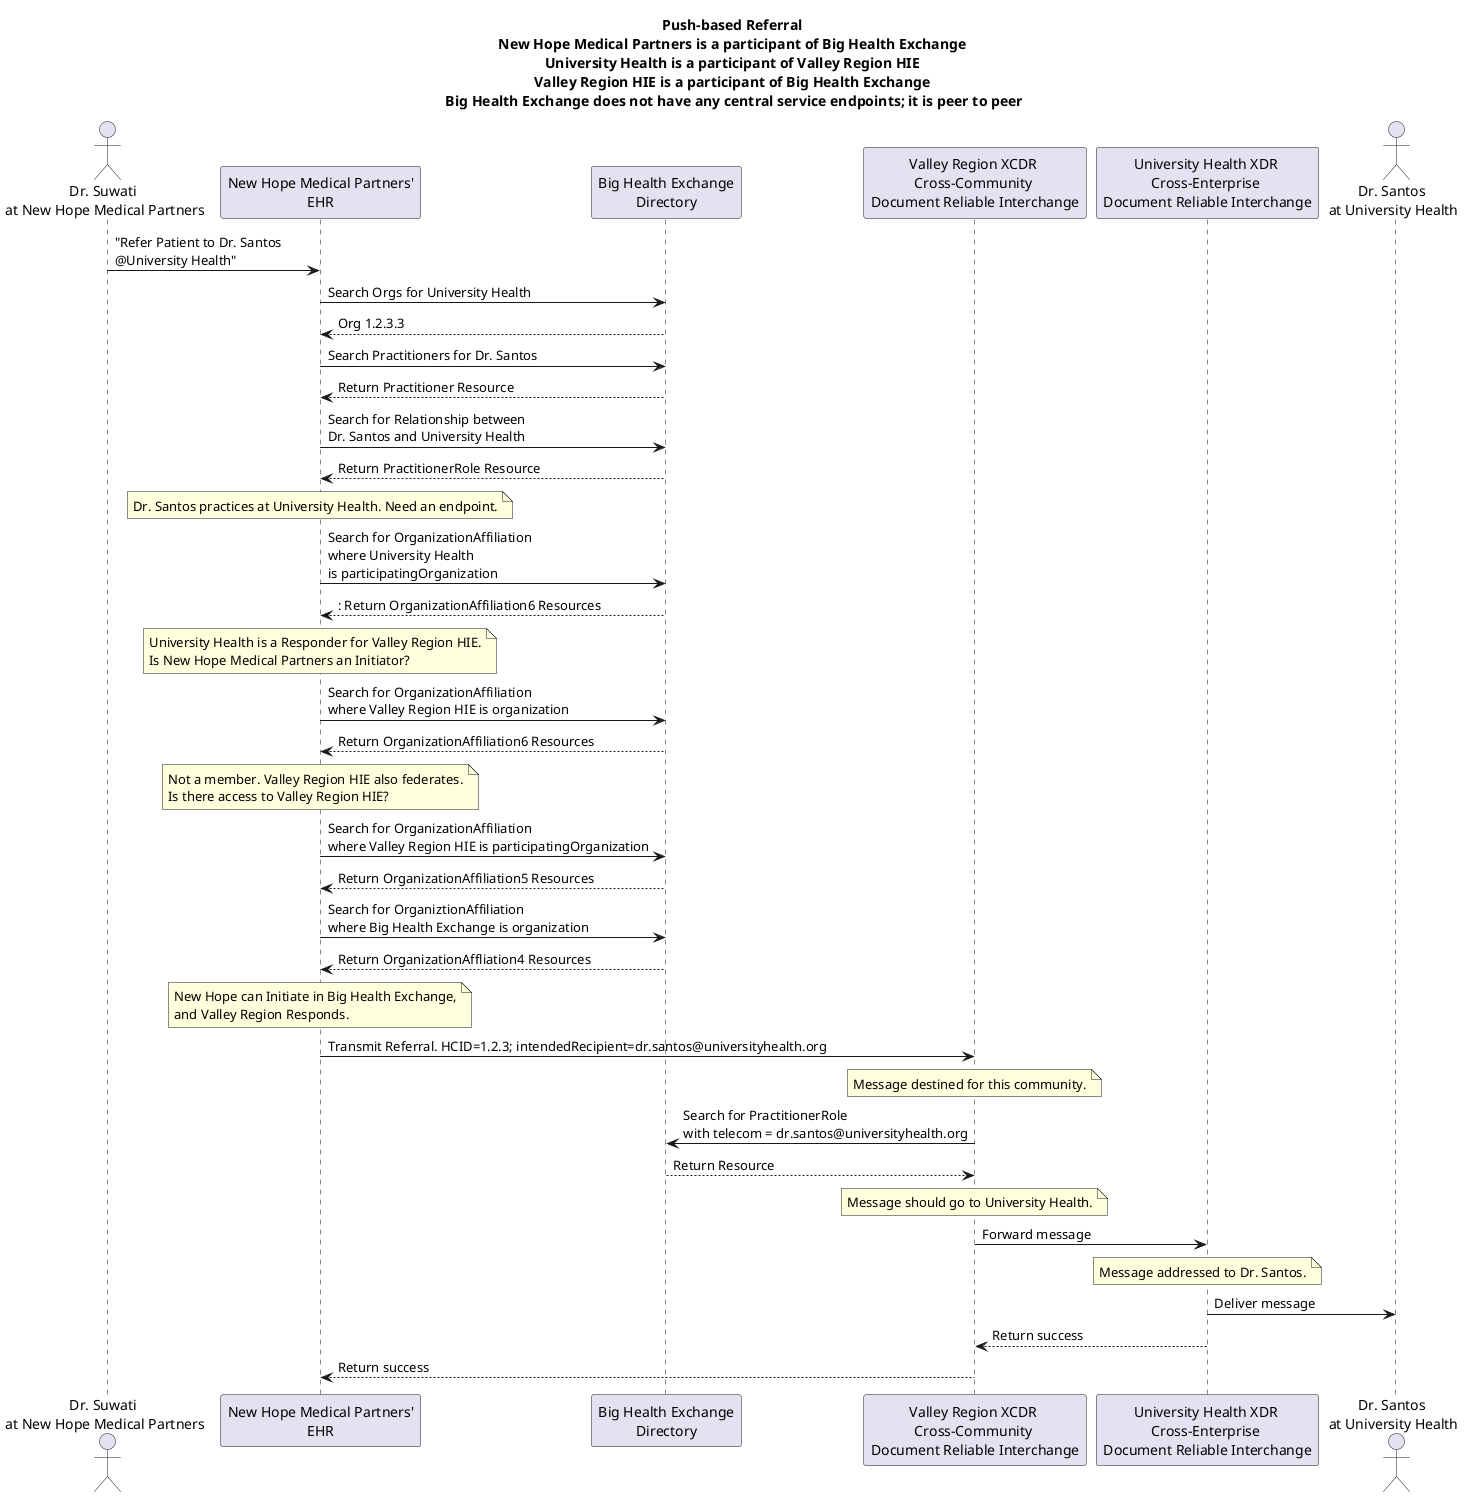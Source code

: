 @startuml

title Push-based Referral \nNew Hope Medical Partners is a participant of Big Health Exchange \nUniversity Health is a participant of Valley Region HIE \nValley Region HIE is a participant of Big Health Exchange \nBig Health Exchange does not have any central service endpoints; it is peer to peer

actor "Dr. Suwati \nat New Hope Medical Partners" as actor1
participant "New Hope Medical Partners'\nEHR" as ehr
participant "Big Health Exchange\nDirectory" as dir
participant "Valley Region XCDR \nCross-Community \nDocument Reliable Interchange" as xcdr
participant "University Health XDR \nCross-Enterprise \nDocument Reliable Interchange" as xdr
actor "Dr. Santos \nat University Health" as actor2

actor1 -> ehr: "Refer Patient to Dr. Santos\n@University Health"
ehr -> dir: Search Orgs for University Health
dir --> ehr: Org 1.2.3.3
ehr -> dir : Search Practitioners for Dr. Santos
dir --> ehr : Return Practitioner Resource
ehr -> dir : Search for Relationship between\nDr. Santos and University Health
dir --> ehr : Return PractitionerRole Resource

note over ehr : Dr. Santos practices at University Health. Need an endpoint.

ehr -> dir: Search for OrganizationAffiliation \nwhere University Health\nis participatingOrganization
dir --> ehr: : Return OrganizationAffiliation6 Resources

note over ehr : University Health is a Responder for Valley Region HIE.\nIs New Hope Medical Partners an Initiator?

ehr -> dir : Search for OrganizationAffiliation \nwhere Valley Region HIE is organization
dir --> ehr : Return OrganizationAffiliation6 Resources

note over ehr : Not a member. Valley Region HIE also federates.\nIs there access to Valley Region HIE?

ehr -> dir : Search for OrganizationAffiliation \nwhere Valley Region HIE is participatingOrganization
dir --> ehr : Return OrganizationAffiliation5 Resources
ehr -> dir : Search for OrganiztionAffiliation \nwhere Big Health Exchange is organization
dir --> ehr : Return OrganizationAffliation4 Resources

note over ehr : New Hope can Initiate in Big Health Exchange,\nand Valley Region Responds. 

ehr -> xcdr : Transmit Referral. HCID=1.2.3; intendedRecipient=dr.santos@universityhealth.org

note over xcdr : Message destined for this community.

xcdr -> dir : Search for PractitionerRole \nwith telecom = dr.santos@universityhealth.org
dir --> xcdr : Return Resource

note over xcdr : Message should go to University Health.

xcdr -> xdr : Forward message

note over xdr : Message addressed to Dr. Santos.

xdr -> actor2 : Deliver message

xdr --> xcdr : Return success
xcdr --> ehr : Return success

@enduml